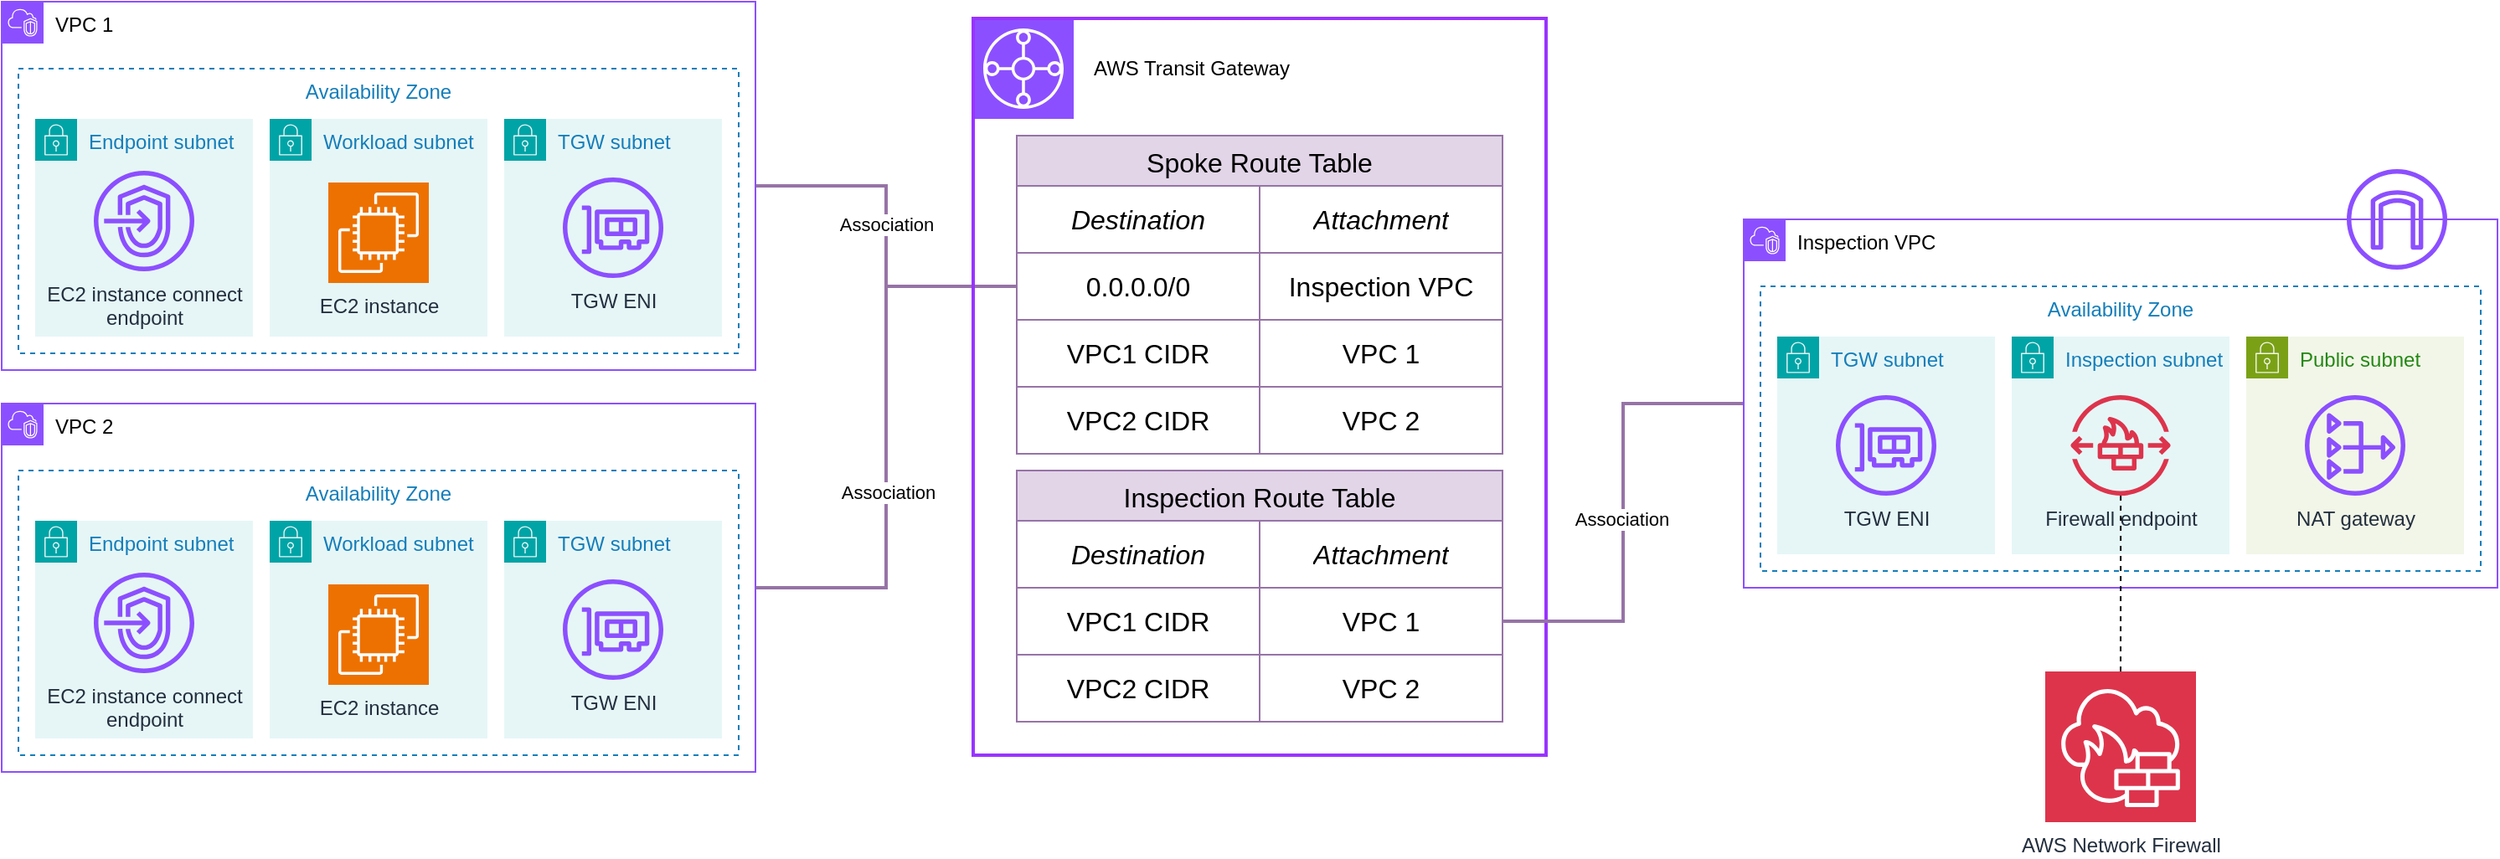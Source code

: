 <mxfile version="28.1.2" pages="2">
  <diagram name="Single Account - Centralized Egress" id="-wXCPabqr2Cl8jW-6Wew">
    <mxGraphModel dx="2066" dy="1219" grid="1" gridSize="10" guides="1" tooltips="1" connect="1" arrows="1" fold="1" page="1" pageScale="1" pageWidth="827" pageHeight="1169" math="0" shadow="0">
      <root>
        <mxCell id="0" />
        <mxCell id="1" parent="0" />
        <mxCell id="19CKAgpG7orJZYGjARYR-64" style="edgeStyle=orthogonalEdgeStyle;rounded=0;orthogonalLoop=1;jettySize=auto;html=1;exitX=1;exitY=0.5;exitDx=0;exitDy=0;entryX=0;entryY=0.5;entryDx=0;entryDy=0;fillColor=#e1d5e7;strokeColor=#9673a6;strokeWidth=2;endArrow=none;endFill=0;" edge="1" parent="1" source="19CKAgpG7orJZYGjARYR-1" target="19CKAgpG7orJZYGjARYR-27">
          <mxGeometry relative="1" as="geometry" />
        </mxCell>
        <mxCell id="19CKAgpG7orJZYGjARYR-65" value="Association" style="edgeLabel;html=1;align=center;verticalAlign=middle;resizable=0;points=[];" vertex="1" connectable="0" parent="19CKAgpG7orJZYGjARYR-64">
          <mxGeometry x="-0.065" relative="1" as="geometry">
            <mxPoint as="offset" />
          </mxGeometry>
        </mxCell>
        <mxCell id="19CKAgpG7orJZYGjARYR-1" value="&lt;font style=&quot;color: rgb(0, 0, 0);&quot;&gt;VPC 1&lt;/font&gt;" style="points=[[0,0],[0.25,0],[0.5,0],[0.75,0],[1,0],[1,0.25],[1,0.5],[1,0.75],[1,1],[0.75,1],[0.5,1],[0.25,1],[0,1],[0,0.75],[0,0.5],[0,0.25]];outlineConnect=0;gradientColor=none;html=1;whiteSpace=wrap;fontSize=12;fontStyle=0;container=1;pointerEvents=0;collapsible=0;recursiveResize=0;shape=mxgraph.aws4.group;grIcon=mxgraph.aws4.group_vpc2;strokeColor=#8C4FFF;fillColor=none;verticalAlign=top;align=left;spacingLeft=30;fontColor=#AAB7B8;dashed=0;" vertex="1" parent="1">
          <mxGeometry x="30" y="50" width="450" height="220" as="geometry" />
        </mxCell>
        <mxCell id="19CKAgpG7orJZYGjARYR-2" value="Availability Zone" style="fillColor=none;strokeColor=#147EBA;dashed=1;verticalAlign=top;fontStyle=0;fontColor=#147EBA;whiteSpace=wrap;html=1;" vertex="1" parent="19CKAgpG7orJZYGjARYR-1">
          <mxGeometry x="10" y="40" width="430" height="170" as="geometry" />
        </mxCell>
        <mxCell id="19CKAgpG7orJZYGjARYR-3" value="Endpoint subnet" style="points=[[0,0],[0.25,0],[0.5,0],[0.75,0],[1,0],[1,0.25],[1,0.5],[1,0.75],[1,1],[0.75,1],[0.5,1],[0.25,1],[0,1],[0,0.75],[0,0.5],[0,0.25]];outlineConnect=0;gradientColor=none;html=1;whiteSpace=wrap;fontSize=12;fontStyle=0;container=1;pointerEvents=0;collapsible=0;recursiveResize=0;shape=mxgraph.aws4.group;grIcon=mxgraph.aws4.group_security_group;grStroke=0;strokeColor=#00A4A6;fillColor=#E6F6F7;verticalAlign=top;align=left;spacingLeft=30;fontColor=#147EBA;dashed=0;" vertex="1" parent="19CKAgpG7orJZYGjARYR-1">
          <mxGeometry x="20" y="70" width="130" height="130" as="geometry" />
        </mxCell>
        <mxCell id="19CKAgpG7orJZYGjARYR-4" value="EC2 instance connect&lt;div&gt;endpoint&lt;/div&gt;" style="sketch=0;outlineConnect=0;fontColor=#232F3E;gradientColor=none;fillColor=#8C4FFF;strokeColor=none;dashed=0;verticalLabelPosition=bottom;verticalAlign=top;align=center;html=1;fontSize=12;fontStyle=0;aspect=fixed;pointerEvents=1;shape=mxgraph.aws4.endpoints;" vertex="1" parent="19CKAgpG7orJZYGjARYR-3">
          <mxGeometry x="35" y="31" width="60" height="60" as="geometry" />
        </mxCell>
        <mxCell id="19CKAgpG7orJZYGjARYR-6" value="Workload subnet" style="points=[[0,0],[0.25,0],[0.5,0],[0.75,0],[1,0],[1,0.25],[1,0.5],[1,0.75],[1,1],[0.75,1],[0.5,1],[0.25,1],[0,1],[0,0.75],[0,0.5],[0,0.25]];outlineConnect=0;gradientColor=none;html=1;whiteSpace=wrap;fontSize=12;fontStyle=0;container=1;pointerEvents=0;collapsible=0;recursiveResize=0;shape=mxgraph.aws4.group;grIcon=mxgraph.aws4.group_security_group;grStroke=0;strokeColor=#00A4A6;fillColor=#E6F6F7;verticalAlign=top;align=left;spacingLeft=30;fontColor=#147EBA;dashed=0;" vertex="1" parent="19CKAgpG7orJZYGjARYR-1">
          <mxGeometry x="160" y="70" width="130" height="130" as="geometry" />
        </mxCell>
        <mxCell id="19CKAgpG7orJZYGjARYR-8" value="EC2 instance" style="sketch=0;points=[[0,0,0],[0.25,0,0],[0.5,0,0],[0.75,0,0],[1,0,0],[0,1,0],[0.25,1,0],[0.5,1,0],[0.75,1,0],[1,1,0],[0,0.25,0],[0,0.5,0],[0,0.75,0],[1,0.25,0],[1,0.5,0],[1,0.75,0]];outlineConnect=0;fontColor=#232F3E;fillColor=#ED7100;strokeColor=#ffffff;dashed=0;verticalLabelPosition=bottom;verticalAlign=top;align=center;html=1;fontSize=12;fontStyle=0;aspect=fixed;shape=mxgraph.aws4.resourceIcon;resIcon=mxgraph.aws4.ec2;" vertex="1" parent="19CKAgpG7orJZYGjARYR-6">
          <mxGeometry x="35" y="38" width="60" height="60" as="geometry" />
        </mxCell>
        <mxCell id="19CKAgpG7orJZYGjARYR-9" value="TGW subnet" style="points=[[0,0],[0.25,0],[0.5,0],[0.75,0],[1,0],[1,0.25],[1,0.5],[1,0.75],[1,1],[0.75,1],[0.5,1],[0.25,1],[0,1],[0,0.75],[0,0.5],[0,0.25]];outlineConnect=0;gradientColor=none;html=1;whiteSpace=wrap;fontSize=12;fontStyle=0;container=1;pointerEvents=0;collapsible=0;recursiveResize=0;shape=mxgraph.aws4.group;grIcon=mxgraph.aws4.group_security_group;grStroke=0;strokeColor=#00A4A6;fillColor=#E6F6F7;verticalAlign=top;align=left;spacingLeft=30;fontColor=#147EBA;dashed=0;" vertex="1" parent="19CKAgpG7orJZYGjARYR-1">
          <mxGeometry x="300" y="70" width="130" height="130" as="geometry" />
        </mxCell>
        <mxCell id="19CKAgpG7orJZYGjARYR-5" value="TGW ENI" style="sketch=0;outlineConnect=0;fontColor=#232F3E;gradientColor=none;fillColor=#8C4FFF;strokeColor=none;dashed=0;verticalLabelPosition=bottom;verticalAlign=top;align=center;html=1;fontSize=12;fontStyle=0;aspect=fixed;pointerEvents=1;shape=mxgraph.aws4.elastic_network_interface;" vertex="1" parent="19CKAgpG7orJZYGjARYR-9">
          <mxGeometry x="35" y="35" width="60" height="60" as="geometry" />
        </mxCell>
        <mxCell id="19CKAgpG7orJZYGjARYR-66" style="edgeStyle=orthogonalEdgeStyle;rounded=0;orthogonalLoop=1;jettySize=auto;html=1;exitX=1;exitY=0.5;exitDx=0;exitDy=0;entryX=0;entryY=0.5;entryDx=0;entryDy=0;fillColor=#e1d5e7;strokeColor=#9673a6;strokeWidth=2;endArrow=none;endFill=0;" edge="1" parent="1" source="19CKAgpG7orJZYGjARYR-11" target="19CKAgpG7orJZYGjARYR-27">
          <mxGeometry relative="1" as="geometry" />
        </mxCell>
        <mxCell id="19CKAgpG7orJZYGjARYR-67" value="Association" style="edgeLabel;html=1;align=center;verticalAlign=middle;resizable=0;points=[];" vertex="1" connectable="0" parent="19CKAgpG7orJZYGjARYR-66">
          <mxGeometry x="-0.196" y="-1" relative="1" as="geometry">
            <mxPoint as="offset" />
          </mxGeometry>
        </mxCell>
        <mxCell id="19CKAgpG7orJZYGjARYR-11" value="&lt;font style=&quot;color: rgb(0, 0, 0);&quot;&gt;VPC 2&lt;/font&gt;" style="points=[[0,0],[0.25,0],[0.5,0],[0.75,0],[1,0],[1,0.25],[1,0.5],[1,0.75],[1,1],[0.75,1],[0.5,1],[0.25,1],[0,1],[0,0.75],[0,0.5],[0,0.25]];outlineConnect=0;gradientColor=none;html=1;whiteSpace=wrap;fontSize=12;fontStyle=0;container=1;pointerEvents=0;collapsible=0;recursiveResize=0;shape=mxgraph.aws4.group;grIcon=mxgraph.aws4.group_vpc2;strokeColor=#8C4FFF;fillColor=none;verticalAlign=top;align=left;spacingLeft=30;fontColor=#AAB7B8;dashed=0;" vertex="1" parent="1">
          <mxGeometry x="30" y="290" width="450" height="220" as="geometry" />
        </mxCell>
        <mxCell id="19CKAgpG7orJZYGjARYR-12" value="Availability Zone" style="fillColor=none;strokeColor=#147EBA;dashed=1;verticalAlign=top;fontStyle=0;fontColor=#147EBA;whiteSpace=wrap;html=1;" vertex="1" parent="19CKAgpG7orJZYGjARYR-11">
          <mxGeometry x="10" y="40" width="430" height="170" as="geometry" />
        </mxCell>
        <mxCell id="19CKAgpG7orJZYGjARYR-13" value="Endpoint subnet" style="points=[[0,0],[0.25,0],[0.5,0],[0.75,0],[1,0],[1,0.25],[1,0.5],[1,0.75],[1,1],[0.75,1],[0.5,1],[0.25,1],[0,1],[0,0.75],[0,0.5],[0,0.25]];outlineConnect=0;gradientColor=none;html=1;whiteSpace=wrap;fontSize=12;fontStyle=0;container=1;pointerEvents=0;collapsible=0;recursiveResize=0;shape=mxgraph.aws4.group;grIcon=mxgraph.aws4.group_security_group;grStroke=0;strokeColor=#00A4A6;fillColor=#E6F6F7;verticalAlign=top;align=left;spacingLeft=30;fontColor=#147EBA;dashed=0;" vertex="1" parent="19CKAgpG7orJZYGjARYR-11">
          <mxGeometry x="20" y="70" width="130" height="130" as="geometry" />
        </mxCell>
        <mxCell id="19CKAgpG7orJZYGjARYR-14" value="EC2 instance connect&lt;div&gt;endpoint&lt;/div&gt;" style="sketch=0;outlineConnect=0;fontColor=#232F3E;gradientColor=none;fillColor=#8C4FFF;strokeColor=none;dashed=0;verticalLabelPosition=bottom;verticalAlign=top;align=center;html=1;fontSize=12;fontStyle=0;aspect=fixed;pointerEvents=1;shape=mxgraph.aws4.endpoints;" vertex="1" parent="19CKAgpG7orJZYGjARYR-13">
          <mxGeometry x="35" y="31" width="60" height="60" as="geometry" />
        </mxCell>
        <mxCell id="19CKAgpG7orJZYGjARYR-15" value="Workload subnet" style="points=[[0,0],[0.25,0],[0.5,0],[0.75,0],[1,0],[1,0.25],[1,0.5],[1,0.75],[1,1],[0.75,1],[0.5,1],[0.25,1],[0,1],[0,0.75],[0,0.5],[0,0.25]];outlineConnect=0;gradientColor=none;html=1;whiteSpace=wrap;fontSize=12;fontStyle=0;container=1;pointerEvents=0;collapsible=0;recursiveResize=0;shape=mxgraph.aws4.group;grIcon=mxgraph.aws4.group_security_group;grStroke=0;strokeColor=#00A4A6;fillColor=#E6F6F7;verticalAlign=top;align=left;spacingLeft=30;fontColor=#147EBA;dashed=0;" vertex="1" parent="19CKAgpG7orJZYGjARYR-11">
          <mxGeometry x="160" y="70" width="130" height="130" as="geometry" />
        </mxCell>
        <mxCell id="19CKAgpG7orJZYGjARYR-16" value="EC2 instance" style="sketch=0;points=[[0,0,0],[0.25,0,0],[0.5,0,0],[0.75,0,0],[1,0,0],[0,1,0],[0.25,1,0],[0.5,1,0],[0.75,1,0],[1,1,0],[0,0.25,0],[0,0.5,0],[0,0.75,0],[1,0.25,0],[1,0.5,0],[1,0.75,0]];outlineConnect=0;fontColor=#232F3E;fillColor=#ED7100;strokeColor=#ffffff;dashed=0;verticalLabelPosition=bottom;verticalAlign=top;align=center;html=1;fontSize=12;fontStyle=0;aspect=fixed;shape=mxgraph.aws4.resourceIcon;resIcon=mxgraph.aws4.ec2;" vertex="1" parent="19CKAgpG7orJZYGjARYR-15">
          <mxGeometry x="35" y="38" width="60" height="60" as="geometry" />
        </mxCell>
        <mxCell id="19CKAgpG7orJZYGjARYR-17" value="TGW subnet" style="points=[[0,0],[0.25,0],[0.5,0],[0.75,0],[1,0],[1,0.25],[1,0.5],[1,0.75],[1,1],[0.75,1],[0.5,1],[0.25,1],[0,1],[0,0.75],[0,0.5],[0,0.25]];outlineConnect=0;gradientColor=none;html=1;whiteSpace=wrap;fontSize=12;fontStyle=0;container=1;pointerEvents=0;collapsible=0;recursiveResize=0;shape=mxgraph.aws4.group;grIcon=mxgraph.aws4.group_security_group;grStroke=0;strokeColor=#00A4A6;fillColor=#E6F6F7;verticalAlign=top;align=left;spacingLeft=30;fontColor=#147EBA;dashed=0;" vertex="1" parent="19CKAgpG7orJZYGjARYR-11">
          <mxGeometry x="300" y="70" width="130" height="130" as="geometry" />
        </mxCell>
        <mxCell id="19CKAgpG7orJZYGjARYR-18" value="TGW ENI" style="sketch=0;outlineConnect=0;fontColor=#232F3E;gradientColor=none;fillColor=#8C4FFF;strokeColor=none;dashed=0;verticalLabelPosition=bottom;verticalAlign=top;align=center;html=1;fontSize=12;fontStyle=0;aspect=fixed;pointerEvents=1;shape=mxgraph.aws4.elastic_network_interface;" vertex="1" parent="19CKAgpG7orJZYGjARYR-17">
          <mxGeometry x="35" y="35" width="60" height="60" as="geometry" />
        </mxCell>
        <mxCell id="19CKAgpG7orJZYGjARYR-19" value="" style="sketch=0;points=[[0,0,0],[0.25,0,0],[0.5,0,0],[0.75,0,0],[1,0,0],[0,1,0],[0.25,1,0],[0.5,1,0],[0.75,1,0],[1,1,0],[0,0.25,0],[0,0.5,0],[0,0.75,0],[1,0.25,0],[1,0.5,0],[1,0.75,0]];outlineConnect=0;fontColor=#232F3E;fillColor=#8C4FFF;strokeColor=#ffffff;dashed=0;verticalLabelPosition=bottom;verticalAlign=top;align=center;html=1;fontSize=12;fontStyle=0;aspect=fixed;shape=mxgraph.aws4.resourceIcon;resIcon=mxgraph.aws4.transit_gateway;" vertex="1" parent="1">
          <mxGeometry x="610" y="60" width="60" height="60" as="geometry" />
        </mxCell>
        <mxCell id="19CKAgpG7orJZYGjARYR-20" value="" style="rounded=0;whiteSpace=wrap;html=1;fillColor=none;strokeWidth=2;strokeColor=#9933FF;" vertex="1" parent="1">
          <mxGeometry x="610" y="60" width="342" height="440" as="geometry" />
        </mxCell>
        <mxCell id="19CKAgpG7orJZYGjARYR-21" value="AWS Transit Gateway" style="text;html=1;align=center;verticalAlign=middle;resizable=0;points=[];autosize=1;strokeColor=none;fillColor=none;" vertex="1" parent="1">
          <mxGeometry x="670" y="75" width="140" height="30" as="geometry" />
        </mxCell>
        <mxCell id="19CKAgpG7orJZYGjARYR-22" value="Spoke Route Table" style="shape=table;startSize=30;container=1;collapsible=0;childLayout=tableLayout;strokeColor=#9673a6;fontSize=16;fillColor=#e1d5e7;" vertex="1" parent="1">
          <mxGeometry x="636" y="130" width="290" height="190" as="geometry" />
        </mxCell>
        <mxCell id="19CKAgpG7orJZYGjARYR-23" value="" style="shape=tableRow;horizontal=0;startSize=0;swimlaneHead=0;swimlaneBody=0;strokeColor=inherit;top=0;left=0;bottom=0;right=0;collapsible=0;dropTarget=0;fillColor=none;points=[[0,0.5],[1,0.5]];portConstraint=eastwest;fontSize=16;" vertex="1" parent="19CKAgpG7orJZYGjARYR-22">
          <mxGeometry y="30" width="290" height="40" as="geometry" />
        </mxCell>
        <mxCell id="19CKAgpG7orJZYGjARYR-24" value="&lt;i&gt;Destination&lt;/i&gt;" style="shape=partialRectangle;html=1;whiteSpace=wrap;connectable=0;strokeColor=inherit;overflow=hidden;fillColor=none;top=0;left=0;bottom=0;right=0;pointerEvents=1;fontSize=16;" vertex="1" parent="19CKAgpG7orJZYGjARYR-23">
          <mxGeometry width="145" height="40" as="geometry">
            <mxRectangle width="145" height="40" as="alternateBounds" />
          </mxGeometry>
        </mxCell>
        <mxCell id="19CKAgpG7orJZYGjARYR-25" value="&lt;i&gt;Attachment&lt;/i&gt;" style="shape=partialRectangle;html=1;whiteSpace=wrap;connectable=0;strokeColor=inherit;overflow=hidden;fillColor=none;top=0;left=0;bottom=0;right=0;pointerEvents=1;fontSize=16;" vertex="1" parent="19CKAgpG7orJZYGjARYR-23">
          <mxGeometry x="145" width="145" height="40" as="geometry">
            <mxRectangle width="145" height="40" as="alternateBounds" />
          </mxGeometry>
        </mxCell>
        <mxCell id="19CKAgpG7orJZYGjARYR-27" value="" style="shape=tableRow;horizontal=0;startSize=0;swimlaneHead=0;swimlaneBody=0;strokeColor=inherit;top=0;left=0;bottom=0;right=0;collapsible=0;dropTarget=0;fillColor=none;points=[[0,0.5],[1,0.5]];portConstraint=eastwest;fontSize=16;" vertex="1" parent="19CKAgpG7orJZYGjARYR-22">
          <mxGeometry y="70" width="290" height="40" as="geometry" />
        </mxCell>
        <mxCell id="19CKAgpG7orJZYGjARYR-28" value="0.0.0.0/0" style="shape=partialRectangle;html=1;whiteSpace=wrap;connectable=0;strokeColor=inherit;overflow=hidden;fillColor=none;top=0;left=0;bottom=0;right=0;pointerEvents=1;fontSize=16;" vertex="1" parent="19CKAgpG7orJZYGjARYR-27">
          <mxGeometry width="145" height="40" as="geometry">
            <mxRectangle width="145" height="40" as="alternateBounds" />
          </mxGeometry>
        </mxCell>
        <mxCell id="19CKAgpG7orJZYGjARYR-29" value="Inspection VPC" style="shape=partialRectangle;html=1;whiteSpace=wrap;connectable=0;strokeColor=inherit;overflow=hidden;fillColor=none;top=0;left=0;bottom=0;right=0;pointerEvents=1;fontSize=16;" vertex="1" parent="19CKAgpG7orJZYGjARYR-27">
          <mxGeometry x="145" width="145" height="40" as="geometry">
            <mxRectangle width="145" height="40" as="alternateBounds" />
          </mxGeometry>
        </mxCell>
        <mxCell id="19CKAgpG7orJZYGjARYR-31" value="" style="shape=tableRow;horizontal=0;startSize=0;swimlaneHead=0;swimlaneBody=0;strokeColor=inherit;top=0;left=0;bottom=0;right=0;collapsible=0;dropTarget=0;fillColor=none;points=[[0,0.5],[1,0.5]];portConstraint=eastwest;fontSize=16;" vertex="1" parent="19CKAgpG7orJZYGjARYR-22">
          <mxGeometry y="110" width="290" height="40" as="geometry" />
        </mxCell>
        <mxCell id="19CKAgpG7orJZYGjARYR-32" value="VPC1 CIDR" style="shape=partialRectangle;html=1;whiteSpace=wrap;connectable=0;strokeColor=inherit;overflow=hidden;fillColor=none;top=0;left=0;bottom=0;right=0;pointerEvents=1;fontSize=16;" vertex="1" parent="19CKAgpG7orJZYGjARYR-31">
          <mxGeometry width="145" height="40" as="geometry">
            <mxRectangle width="145" height="40" as="alternateBounds" />
          </mxGeometry>
        </mxCell>
        <mxCell id="19CKAgpG7orJZYGjARYR-33" value="VPC 1" style="shape=partialRectangle;html=1;whiteSpace=wrap;connectable=0;strokeColor=inherit;overflow=hidden;fillColor=none;top=0;left=0;bottom=0;right=0;pointerEvents=1;fontSize=16;" vertex="1" parent="19CKAgpG7orJZYGjARYR-31">
          <mxGeometry x="145" width="145" height="40" as="geometry">
            <mxRectangle width="145" height="40" as="alternateBounds" />
          </mxGeometry>
        </mxCell>
        <mxCell id="19CKAgpG7orJZYGjARYR-35" style="shape=tableRow;horizontal=0;startSize=0;swimlaneHead=0;swimlaneBody=0;strokeColor=inherit;top=0;left=0;bottom=0;right=0;collapsible=0;dropTarget=0;fillColor=none;points=[[0,0.5],[1,0.5]];portConstraint=eastwest;fontSize=16;" vertex="1" parent="19CKAgpG7orJZYGjARYR-22">
          <mxGeometry y="150" width="290" height="40" as="geometry" />
        </mxCell>
        <mxCell id="19CKAgpG7orJZYGjARYR-36" value="VPC2 CIDR" style="shape=partialRectangle;html=1;whiteSpace=wrap;connectable=0;strokeColor=inherit;overflow=hidden;fillColor=none;top=0;left=0;bottom=0;right=0;pointerEvents=1;fontSize=16;" vertex="1" parent="19CKAgpG7orJZYGjARYR-35">
          <mxGeometry width="145" height="40" as="geometry">
            <mxRectangle width="145" height="40" as="alternateBounds" />
          </mxGeometry>
        </mxCell>
        <mxCell id="19CKAgpG7orJZYGjARYR-37" value="VPC 2" style="shape=partialRectangle;html=1;whiteSpace=wrap;connectable=0;strokeColor=inherit;overflow=hidden;fillColor=none;top=0;left=0;bottom=0;right=0;pointerEvents=1;fontSize=16;" vertex="1" parent="19CKAgpG7orJZYGjARYR-35">
          <mxGeometry x="145" width="145" height="40" as="geometry">
            <mxRectangle width="145" height="40" as="alternateBounds" />
          </mxGeometry>
        </mxCell>
        <mxCell id="19CKAgpG7orJZYGjARYR-38" value="Inspection Route Table" style="shape=table;startSize=30;container=1;collapsible=0;childLayout=tableLayout;strokeColor=#9673a6;fontSize=16;fillColor=#e1d5e7;" vertex="1" parent="1">
          <mxGeometry x="636" y="330" width="290" height="150" as="geometry" />
        </mxCell>
        <mxCell id="19CKAgpG7orJZYGjARYR-39" value="" style="shape=tableRow;horizontal=0;startSize=0;swimlaneHead=0;swimlaneBody=0;strokeColor=inherit;top=0;left=0;bottom=0;right=0;collapsible=0;dropTarget=0;fillColor=none;points=[[0,0.5],[1,0.5]];portConstraint=eastwest;fontSize=16;" vertex="1" parent="19CKAgpG7orJZYGjARYR-38">
          <mxGeometry y="30" width="290" height="40" as="geometry" />
        </mxCell>
        <mxCell id="19CKAgpG7orJZYGjARYR-40" value="&lt;i&gt;Destination&lt;/i&gt;" style="shape=partialRectangle;html=1;whiteSpace=wrap;connectable=0;strokeColor=inherit;overflow=hidden;fillColor=none;top=0;left=0;bottom=0;right=0;pointerEvents=1;fontSize=16;" vertex="1" parent="19CKAgpG7orJZYGjARYR-39">
          <mxGeometry width="145" height="40" as="geometry">
            <mxRectangle width="145" height="40" as="alternateBounds" />
          </mxGeometry>
        </mxCell>
        <mxCell id="19CKAgpG7orJZYGjARYR-41" value="&lt;i&gt;Attachment&lt;/i&gt;" style="shape=partialRectangle;html=1;whiteSpace=wrap;connectable=0;strokeColor=inherit;overflow=hidden;fillColor=none;top=0;left=0;bottom=0;right=0;pointerEvents=1;fontSize=16;" vertex="1" parent="19CKAgpG7orJZYGjARYR-39">
          <mxGeometry x="145" width="145" height="40" as="geometry">
            <mxRectangle width="145" height="40" as="alternateBounds" />
          </mxGeometry>
        </mxCell>
        <mxCell id="19CKAgpG7orJZYGjARYR-45" value="" style="shape=tableRow;horizontal=0;startSize=0;swimlaneHead=0;swimlaneBody=0;strokeColor=inherit;top=0;left=0;bottom=0;right=0;collapsible=0;dropTarget=0;fillColor=none;points=[[0,0.5],[1,0.5]];portConstraint=eastwest;fontSize=16;" vertex="1" parent="19CKAgpG7orJZYGjARYR-38">
          <mxGeometry y="70" width="290" height="40" as="geometry" />
        </mxCell>
        <mxCell id="19CKAgpG7orJZYGjARYR-46" value="VPC1 CIDR" style="shape=partialRectangle;html=1;whiteSpace=wrap;connectable=0;strokeColor=inherit;overflow=hidden;fillColor=none;top=0;left=0;bottom=0;right=0;pointerEvents=1;fontSize=16;" vertex="1" parent="19CKAgpG7orJZYGjARYR-45">
          <mxGeometry width="145" height="40" as="geometry">
            <mxRectangle width="145" height="40" as="alternateBounds" />
          </mxGeometry>
        </mxCell>
        <mxCell id="19CKAgpG7orJZYGjARYR-47" value="VPC 1" style="shape=partialRectangle;html=1;whiteSpace=wrap;connectable=0;strokeColor=inherit;overflow=hidden;fillColor=none;top=0;left=0;bottom=0;right=0;pointerEvents=1;fontSize=16;" vertex="1" parent="19CKAgpG7orJZYGjARYR-45">
          <mxGeometry x="145" width="145" height="40" as="geometry">
            <mxRectangle width="145" height="40" as="alternateBounds" />
          </mxGeometry>
        </mxCell>
        <mxCell id="19CKAgpG7orJZYGjARYR-48" style="shape=tableRow;horizontal=0;startSize=0;swimlaneHead=0;swimlaneBody=0;strokeColor=inherit;top=0;left=0;bottom=0;right=0;collapsible=0;dropTarget=0;fillColor=none;points=[[0,0.5],[1,0.5]];portConstraint=eastwest;fontSize=16;" vertex="1" parent="19CKAgpG7orJZYGjARYR-38">
          <mxGeometry y="110" width="290" height="40" as="geometry" />
        </mxCell>
        <mxCell id="19CKAgpG7orJZYGjARYR-49" value="VPC2 CIDR" style="shape=partialRectangle;html=1;whiteSpace=wrap;connectable=0;strokeColor=inherit;overflow=hidden;fillColor=none;top=0;left=0;bottom=0;right=0;pointerEvents=1;fontSize=16;" vertex="1" parent="19CKAgpG7orJZYGjARYR-48">
          <mxGeometry width="145" height="40" as="geometry">
            <mxRectangle width="145" height="40" as="alternateBounds" />
          </mxGeometry>
        </mxCell>
        <mxCell id="19CKAgpG7orJZYGjARYR-50" value="VPC 2" style="shape=partialRectangle;html=1;whiteSpace=wrap;connectable=0;strokeColor=inherit;overflow=hidden;fillColor=none;top=0;left=0;bottom=0;right=0;pointerEvents=1;fontSize=16;" vertex="1" parent="19CKAgpG7orJZYGjARYR-48">
          <mxGeometry x="145" width="145" height="40" as="geometry">
            <mxRectangle width="145" height="40" as="alternateBounds" />
          </mxGeometry>
        </mxCell>
        <mxCell id="19CKAgpG7orJZYGjARYR-68" style="edgeStyle=orthogonalEdgeStyle;rounded=0;orthogonalLoop=1;jettySize=auto;html=1;exitX=0;exitY=0.5;exitDx=0;exitDy=0;entryX=1;entryY=0.5;entryDx=0;entryDy=0;fillColor=#e1d5e7;strokeColor=#9673a6;strokeWidth=2;endArrow=none;endFill=0;" edge="1" parent="1" source="19CKAgpG7orJZYGjARYR-51" target="19CKAgpG7orJZYGjARYR-45">
          <mxGeometry relative="1" as="geometry" />
        </mxCell>
        <mxCell id="19CKAgpG7orJZYGjARYR-69" value="Association" style="edgeLabel;html=1;align=center;verticalAlign=middle;resizable=0;points=[];" vertex="1" connectable="0" parent="19CKAgpG7orJZYGjARYR-68">
          <mxGeometry x="0.029" y="-1" relative="1" as="geometry">
            <mxPoint as="offset" />
          </mxGeometry>
        </mxCell>
        <mxCell id="19CKAgpG7orJZYGjARYR-51" value="&lt;font style=&quot;color: rgb(0, 0, 0);&quot;&gt;Inspection VPC&lt;/font&gt;" style="points=[[0,0],[0.25,0],[0.5,0],[0.75,0],[1,0],[1,0.25],[1,0.5],[1,0.75],[1,1],[0.75,1],[0.5,1],[0.25,1],[0,1],[0,0.75],[0,0.5],[0,0.25]];outlineConnect=0;gradientColor=none;html=1;whiteSpace=wrap;fontSize=12;fontStyle=0;container=1;pointerEvents=0;collapsible=0;recursiveResize=0;shape=mxgraph.aws4.group;grIcon=mxgraph.aws4.group_vpc2;strokeColor=#8C4FFF;fillColor=none;verticalAlign=top;align=left;spacingLeft=30;fontColor=#AAB7B8;dashed=0;" vertex="1" parent="1">
          <mxGeometry x="1070" y="180" width="450" height="220" as="geometry" />
        </mxCell>
        <mxCell id="19CKAgpG7orJZYGjARYR-52" value="Availability Zone" style="fillColor=none;strokeColor=#147EBA;dashed=1;verticalAlign=top;fontStyle=0;fontColor=#147EBA;whiteSpace=wrap;html=1;" vertex="1" parent="19CKAgpG7orJZYGjARYR-51">
          <mxGeometry x="10" y="40" width="430" height="170" as="geometry" />
        </mxCell>
        <mxCell id="19CKAgpG7orJZYGjARYR-53" value="TGW subnet" style="points=[[0,0],[0.25,0],[0.5,0],[0.75,0],[1,0],[1,0.25],[1,0.5],[1,0.75],[1,1],[0.75,1],[0.5,1],[0.25,1],[0,1],[0,0.75],[0,0.5],[0,0.25]];outlineConnect=0;gradientColor=none;html=1;whiteSpace=wrap;fontSize=12;fontStyle=0;container=1;pointerEvents=0;collapsible=0;recursiveResize=0;shape=mxgraph.aws4.group;grIcon=mxgraph.aws4.group_security_group;grStroke=0;strokeColor=#00A4A6;fillColor=#E6F6F7;verticalAlign=top;align=left;spacingLeft=30;fontColor=#147EBA;dashed=0;" vertex="1" parent="19CKAgpG7orJZYGjARYR-51">
          <mxGeometry x="20" y="70" width="130" height="130" as="geometry" />
        </mxCell>
        <mxCell id="19CKAgpG7orJZYGjARYR-55" value="Inspection subnet" style="points=[[0,0],[0.25,0],[0.5,0],[0.75,0],[1,0],[1,0.25],[1,0.5],[1,0.75],[1,1],[0.75,1],[0.5,1],[0.25,1],[0,1],[0,0.75],[0,0.5],[0,0.25]];outlineConnect=0;gradientColor=none;html=1;whiteSpace=wrap;fontSize=12;fontStyle=0;container=1;pointerEvents=0;collapsible=0;recursiveResize=0;shape=mxgraph.aws4.group;grIcon=mxgraph.aws4.group_security_group;grStroke=0;strokeColor=#00A4A6;fillColor=#E6F6F7;verticalAlign=top;align=left;spacingLeft=30;fontColor=#147EBA;dashed=0;" vertex="1" parent="19CKAgpG7orJZYGjARYR-51">
          <mxGeometry x="160" y="70" width="130" height="130" as="geometry" />
        </mxCell>
        <mxCell id="19CKAgpG7orJZYGjARYR-59" value="Firewall endpoint" style="sketch=0;outlineConnect=0;fontColor=#232F3E;gradientColor=none;fillColor=#DD344C;strokeColor=none;dashed=0;verticalLabelPosition=bottom;verticalAlign=top;align=center;html=1;fontSize=12;fontStyle=0;aspect=fixed;pointerEvents=1;shape=mxgraph.aws4.network_firewall_endpoints;" vertex="1" parent="19CKAgpG7orJZYGjARYR-55">
          <mxGeometry x="35" y="35" width="60" height="60" as="geometry" />
        </mxCell>
        <mxCell id="19CKAgpG7orJZYGjARYR-58" value="TGW ENI" style="sketch=0;outlineConnect=0;fontColor=#232F3E;gradientColor=none;fillColor=#8C4FFF;strokeColor=none;dashed=0;verticalLabelPosition=bottom;verticalAlign=top;align=center;html=1;fontSize=12;fontStyle=0;aspect=fixed;pointerEvents=1;shape=mxgraph.aws4.elastic_network_interface;" vertex="1" parent="19CKAgpG7orJZYGjARYR-51">
          <mxGeometry x="55" y="105" width="60" height="60" as="geometry" />
        </mxCell>
        <mxCell id="19CKAgpG7orJZYGjARYR-61" value="Public subnet" style="points=[[0,0],[0.25,0],[0.5,0],[0.75,0],[1,0],[1,0.25],[1,0.5],[1,0.75],[1,1],[0.75,1],[0.5,1],[0.25,1],[0,1],[0,0.75],[0,0.5],[0,0.25]];outlineConnect=0;gradientColor=none;html=1;whiteSpace=wrap;fontSize=12;fontStyle=0;container=1;pointerEvents=0;collapsible=0;recursiveResize=0;shape=mxgraph.aws4.group;grIcon=mxgraph.aws4.group_security_group;grStroke=0;strokeColor=#7AA116;fillColor=#F2F6E8;verticalAlign=top;align=left;spacingLeft=30;fontColor=#248814;dashed=0;" vertex="1" parent="19CKAgpG7orJZYGjARYR-51">
          <mxGeometry x="300" y="70" width="130" height="130" as="geometry" />
        </mxCell>
        <mxCell id="19CKAgpG7orJZYGjARYR-62" value="NAT gateway" style="sketch=0;outlineConnect=0;fontColor=#232F3E;gradientColor=none;fillColor=#8C4FFF;strokeColor=none;dashed=0;verticalLabelPosition=bottom;verticalAlign=top;align=center;html=1;fontSize=12;fontStyle=0;aspect=fixed;pointerEvents=1;shape=mxgraph.aws4.nat_gateway;" vertex="1" parent="19CKAgpG7orJZYGjARYR-61">
          <mxGeometry x="35" y="35" width="60" height="60" as="geometry" />
        </mxCell>
        <mxCell id="19CKAgpG7orJZYGjARYR-63" value="" style="sketch=0;outlineConnect=0;fontColor=#232F3E;gradientColor=none;fillColor=#8C4FFF;strokeColor=none;dashed=0;verticalLabelPosition=bottom;verticalAlign=top;align=center;html=1;fontSize=12;fontStyle=0;aspect=fixed;pointerEvents=1;shape=mxgraph.aws4.internet_gateway;" vertex="1" parent="19CKAgpG7orJZYGjARYR-51">
          <mxGeometry x="360" y="-30" width="60" height="60" as="geometry" />
        </mxCell>
        <mxCell id="19CKAgpG7orJZYGjARYR-60" value="AWS Network Firewall" style="sketch=0;points=[[0,0,0],[0.25,0,0],[0.5,0,0],[0.75,0,0],[1,0,0],[0,1,0],[0.25,1,0],[0.5,1,0],[0.75,1,0],[1,1,0],[0,0.25,0],[0,0.5,0],[0,0.75,0],[1,0.25,0],[1,0.5,0],[1,0.75,0]];outlineConnect=0;fontColor=#232F3E;fillColor=#DD344C;strokeColor=#ffffff;dashed=0;verticalLabelPosition=bottom;verticalAlign=top;align=center;html=1;fontSize=12;fontStyle=0;aspect=fixed;shape=mxgraph.aws4.resourceIcon;resIcon=mxgraph.aws4.network_firewall;" vertex="1" parent="1">
          <mxGeometry x="1250" y="450" width="90" height="90" as="geometry" />
        </mxCell>
        <mxCell id="h36r0sJLS9gLGrpM2mN9-1" style="edgeStyle=orthogonalEdgeStyle;rounded=0;orthogonalLoop=1;jettySize=auto;html=1;dashed=1;endArrow=none;endFill=0;" edge="1" parent="1" source="19CKAgpG7orJZYGjARYR-59" target="19CKAgpG7orJZYGjARYR-60">
          <mxGeometry relative="1" as="geometry" />
        </mxCell>
      </root>
    </mxGraphModel>
  </diagram>
  <diagram id="Hk7cf0zl62vP5sHOelmC" name="Single Account - East-West">
    <mxGraphModel dx="2066" dy="1219" grid="1" gridSize="10" guides="1" tooltips="1" connect="1" arrows="1" fold="1" page="1" pageScale="1" pageWidth="827" pageHeight="1169" math="0" shadow="0">
      <root>
        <mxCell id="0" />
        <mxCell id="1" parent="0" />
        <mxCell id="kqFM1gNXSAzVnHRNC-qh-1" style="edgeStyle=orthogonalEdgeStyle;rounded=0;orthogonalLoop=1;jettySize=auto;html=1;exitX=1;exitY=0.5;exitDx=0;exitDy=0;entryX=0;entryY=0.5;entryDx=0;entryDy=0;fillColor=#e1d5e7;strokeColor=#9673a6;strokeWidth=2;endArrow=none;endFill=0;" edge="1" parent="1" source="kqFM1gNXSAzVnHRNC-qh-3" target="kqFM1gNXSAzVnHRNC-qh-28">
          <mxGeometry relative="1" as="geometry" />
        </mxCell>
        <mxCell id="kqFM1gNXSAzVnHRNC-qh-2" value="Association" style="edgeLabel;html=1;align=center;verticalAlign=middle;resizable=0;points=[];" vertex="1" connectable="0" parent="kqFM1gNXSAzVnHRNC-qh-1">
          <mxGeometry x="-0.065" relative="1" as="geometry">
            <mxPoint as="offset" />
          </mxGeometry>
        </mxCell>
        <mxCell id="kqFM1gNXSAzVnHRNC-qh-3" value="&lt;font style=&quot;color: rgb(0, 0, 0);&quot;&gt;VPC 1&lt;/font&gt;" style="points=[[0,0],[0.25,0],[0.5,0],[0.75,0],[1,0],[1,0.25],[1,0.5],[1,0.75],[1,1],[0.75,1],[0.5,1],[0.25,1],[0,1],[0,0.75],[0,0.5],[0,0.25]];outlineConnect=0;gradientColor=none;html=1;whiteSpace=wrap;fontSize=12;fontStyle=0;container=1;pointerEvents=0;collapsible=0;recursiveResize=0;shape=mxgraph.aws4.group;grIcon=mxgraph.aws4.group_vpc2;strokeColor=#8C4FFF;fillColor=none;verticalAlign=top;align=left;spacingLeft=30;fontColor=#AAB7B8;dashed=0;" vertex="1" parent="1">
          <mxGeometry x="30" y="60" width="450" height="220" as="geometry" />
        </mxCell>
        <mxCell id="kqFM1gNXSAzVnHRNC-qh-4" value="Availability Zone" style="fillColor=none;strokeColor=#147EBA;dashed=1;verticalAlign=top;fontStyle=0;fontColor=#147EBA;whiteSpace=wrap;html=1;" vertex="1" parent="kqFM1gNXSAzVnHRNC-qh-3">
          <mxGeometry x="10" y="40" width="430" height="170" as="geometry" />
        </mxCell>
        <mxCell id="kqFM1gNXSAzVnHRNC-qh-5" value="Endpoint subnet" style="points=[[0,0],[0.25,0],[0.5,0],[0.75,0],[1,0],[1,0.25],[1,0.5],[1,0.75],[1,1],[0.75,1],[0.5,1],[0.25,1],[0,1],[0,0.75],[0,0.5],[0,0.25]];outlineConnect=0;gradientColor=none;html=1;whiteSpace=wrap;fontSize=12;fontStyle=0;container=1;pointerEvents=0;collapsible=0;recursiveResize=0;shape=mxgraph.aws4.group;grIcon=mxgraph.aws4.group_security_group;grStroke=0;strokeColor=#00A4A6;fillColor=#E6F6F7;verticalAlign=top;align=left;spacingLeft=30;fontColor=#147EBA;dashed=0;" vertex="1" parent="kqFM1gNXSAzVnHRNC-qh-3">
          <mxGeometry x="20" y="70" width="130" height="130" as="geometry" />
        </mxCell>
        <mxCell id="kqFM1gNXSAzVnHRNC-qh-6" value="EC2 instance connect&lt;div&gt;endpoint&lt;/div&gt;" style="sketch=0;outlineConnect=0;fontColor=#232F3E;gradientColor=none;fillColor=#8C4FFF;strokeColor=none;dashed=0;verticalLabelPosition=bottom;verticalAlign=top;align=center;html=1;fontSize=12;fontStyle=0;aspect=fixed;pointerEvents=1;shape=mxgraph.aws4.endpoints;" vertex="1" parent="kqFM1gNXSAzVnHRNC-qh-5">
          <mxGeometry x="35" y="31" width="60" height="60" as="geometry" />
        </mxCell>
        <mxCell id="kqFM1gNXSAzVnHRNC-qh-7" value="Workload subnet" style="points=[[0,0],[0.25,0],[0.5,0],[0.75,0],[1,0],[1,0.25],[1,0.5],[1,0.75],[1,1],[0.75,1],[0.5,1],[0.25,1],[0,1],[0,0.75],[0,0.5],[0,0.25]];outlineConnect=0;gradientColor=none;html=1;whiteSpace=wrap;fontSize=12;fontStyle=0;container=1;pointerEvents=0;collapsible=0;recursiveResize=0;shape=mxgraph.aws4.group;grIcon=mxgraph.aws4.group_security_group;grStroke=0;strokeColor=#00A4A6;fillColor=#E6F6F7;verticalAlign=top;align=left;spacingLeft=30;fontColor=#147EBA;dashed=0;" vertex="1" parent="kqFM1gNXSAzVnHRNC-qh-3">
          <mxGeometry x="160" y="70" width="130" height="130" as="geometry" />
        </mxCell>
        <mxCell id="kqFM1gNXSAzVnHRNC-qh-8" value="EC2 instance" style="sketch=0;points=[[0,0,0],[0.25,0,0],[0.5,0,0],[0.75,0,0],[1,0,0],[0,1,0],[0.25,1,0],[0.5,1,0],[0.75,1,0],[1,1,0],[0,0.25,0],[0,0.5,0],[0,0.75,0],[1,0.25,0],[1,0.5,0],[1,0.75,0]];outlineConnect=0;fontColor=#232F3E;fillColor=#ED7100;strokeColor=#ffffff;dashed=0;verticalLabelPosition=bottom;verticalAlign=top;align=center;html=1;fontSize=12;fontStyle=0;aspect=fixed;shape=mxgraph.aws4.resourceIcon;resIcon=mxgraph.aws4.ec2;" vertex="1" parent="kqFM1gNXSAzVnHRNC-qh-7">
          <mxGeometry x="35" y="38" width="60" height="60" as="geometry" />
        </mxCell>
        <mxCell id="kqFM1gNXSAzVnHRNC-qh-9" value="TGW subnet" style="points=[[0,0],[0.25,0],[0.5,0],[0.75,0],[1,0],[1,0.25],[1,0.5],[1,0.75],[1,1],[0.75,1],[0.5,1],[0.25,1],[0,1],[0,0.75],[0,0.5],[0,0.25]];outlineConnect=0;gradientColor=none;html=1;whiteSpace=wrap;fontSize=12;fontStyle=0;container=1;pointerEvents=0;collapsible=0;recursiveResize=0;shape=mxgraph.aws4.group;grIcon=mxgraph.aws4.group_security_group;grStroke=0;strokeColor=#00A4A6;fillColor=#E6F6F7;verticalAlign=top;align=left;spacingLeft=30;fontColor=#147EBA;dashed=0;" vertex="1" parent="kqFM1gNXSAzVnHRNC-qh-3">
          <mxGeometry x="300" y="70" width="130" height="130" as="geometry" />
        </mxCell>
        <mxCell id="kqFM1gNXSAzVnHRNC-qh-10" value="TGW ENI" style="sketch=0;outlineConnect=0;fontColor=#232F3E;gradientColor=none;fillColor=#8C4FFF;strokeColor=none;dashed=0;verticalLabelPosition=bottom;verticalAlign=top;align=center;html=1;fontSize=12;fontStyle=0;aspect=fixed;pointerEvents=1;shape=mxgraph.aws4.elastic_network_interface;" vertex="1" parent="kqFM1gNXSAzVnHRNC-qh-9">
          <mxGeometry x="35" y="35" width="60" height="60" as="geometry" />
        </mxCell>
        <mxCell id="kqFM1gNXSAzVnHRNC-qh-11" style="edgeStyle=orthogonalEdgeStyle;rounded=0;orthogonalLoop=1;jettySize=auto;html=1;exitX=1;exitY=0.5;exitDx=0;exitDy=0;entryX=0;entryY=0.5;entryDx=0;entryDy=0;fillColor=#e1d5e7;strokeColor=#9673a6;strokeWidth=2;endArrow=none;endFill=0;" edge="1" parent="1" source="kqFM1gNXSAzVnHRNC-qh-13" target="kqFM1gNXSAzVnHRNC-qh-28">
          <mxGeometry relative="1" as="geometry" />
        </mxCell>
        <mxCell id="kqFM1gNXSAzVnHRNC-qh-12" value="Association" style="edgeLabel;html=1;align=center;verticalAlign=middle;resizable=0;points=[];" vertex="1" connectable="0" parent="kqFM1gNXSAzVnHRNC-qh-11">
          <mxGeometry x="-0.196" y="-1" relative="1" as="geometry">
            <mxPoint as="offset" />
          </mxGeometry>
        </mxCell>
        <mxCell id="kqFM1gNXSAzVnHRNC-qh-13" value="&lt;font style=&quot;color: rgb(0, 0, 0);&quot;&gt;VPC 2&lt;/font&gt;" style="points=[[0,0],[0.25,0],[0.5,0],[0.75,0],[1,0],[1,0.25],[1,0.5],[1,0.75],[1,1],[0.75,1],[0.5,1],[0.25,1],[0,1],[0,0.75],[0,0.5],[0,0.25]];outlineConnect=0;gradientColor=none;html=1;whiteSpace=wrap;fontSize=12;fontStyle=0;container=1;pointerEvents=0;collapsible=0;recursiveResize=0;shape=mxgraph.aws4.group;grIcon=mxgraph.aws4.group_vpc2;strokeColor=#8C4FFF;fillColor=none;verticalAlign=top;align=left;spacingLeft=30;fontColor=#AAB7B8;dashed=0;" vertex="1" parent="1">
          <mxGeometry x="30" y="300" width="450" height="220" as="geometry" />
        </mxCell>
        <mxCell id="kqFM1gNXSAzVnHRNC-qh-14" value="Availability Zone" style="fillColor=none;strokeColor=#147EBA;dashed=1;verticalAlign=top;fontStyle=0;fontColor=#147EBA;whiteSpace=wrap;html=1;" vertex="1" parent="kqFM1gNXSAzVnHRNC-qh-13">
          <mxGeometry x="10" y="40" width="430" height="170" as="geometry" />
        </mxCell>
        <mxCell id="kqFM1gNXSAzVnHRNC-qh-15" value="Endpoint subnet" style="points=[[0,0],[0.25,0],[0.5,0],[0.75,0],[1,0],[1,0.25],[1,0.5],[1,0.75],[1,1],[0.75,1],[0.5,1],[0.25,1],[0,1],[0,0.75],[0,0.5],[0,0.25]];outlineConnect=0;gradientColor=none;html=1;whiteSpace=wrap;fontSize=12;fontStyle=0;container=1;pointerEvents=0;collapsible=0;recursiveResize=0;shape=mxgraph.aws4.group;grIcon=mxgraph.aws4.group_security_group;grStroke=0;strokeColor=#00A4A6;fillColor=#E6F6F7;verticalAlign=top;align=left;spacingLeft=30;fontColor=#147EBA;dashed=0;" vertex="1" parent="kqFM1gNXSAzVnHRNC-qh-13">
          <mxGeometry x="20" y="70" width="130" height="130" as="geometry" />
        </mxCell>
        <mxCell id="kqFM1gNXSAzVnHRNC-qh-16" value="EC2 instance connect&lt;div&gt;endpoint&lt;/div&gt;" style="sketch=0;outlineConnect=0;fontColor=#232F3E;gradientColor=none;fillColor=#8C4FFF;strokeColor=none;dashed=0;verticalLabelPosition=bottom;verticalAlign=top;align=center;html=1;fontSize=12;fontStyle=0;aspect=fixed;pointerEvents=1;shape=mxgraph.aws4.endpoints;" vertex="1" parent="kqFM1gNXSAzVnHRNC-qh-15">
          <mxGeometry x="35" y="31" width="60" height="60" as="geometry" />
        </mxCell>
        <mxCell id="kqFM1gNXSAzVnHRNC-qh-17" value="Workload subnet" style="points=[[0,0],[0.25,0],[0.5,0],[0.75,0],[1,0],[1,0.25],[1,0.5],[1,0.75],[1,1],[0.75,1],[0.5,1],[0.25,1],[0,1],[0,0.75],[0,0.5],[0,0.25]];outlineConnect=0;gradientColor=none;html=1;whiteSpace=wrap;fontSize=12;fontStyle=0;container=1;pointerEvents=0;collapsible=0;recursiveResize=0;shape=mxgraph.aws4.group;grIcon=mxgraph.aws4.group_security_group;grStroke=0;strokeColor=#00A4A6;fillColor=#E6F6F7;verticalAlign=top;align=left;spacingLeft=30;fontColor=#147EBA;dashed=0;" vertex="1" parent="kqFM1gNXSAzVnHRNC-qh-13">
          <mxGeometry x="160" y="70" width="130" height="130" as="geometry" />
        </mxCell>
        <mxCell id="kqFM1gNXSAzVnHRNC-qh-18" value="EC2 instance" style="sketch=0;points=[[0,0,0],[0.25,0,0],[0.5,0,0],[0.75,0,0],[1,0,0],[0,1,0],[0.25,1,0],[0.5,1,0],[0.75,1,0],[1,1,0],[0,0.25,0],[0,0.5,0],[0,0.75,0],[1,0.25,0],[1,0.5,0],[1,0.75,0]];outlineConnect=0;fontColor=#232F3E;fillColor=#ED7100;strokeColor=#ffffff;dashed=0;verticalLabelPosition=bottom;verticalAlign=top;align=center;html=1;fontSize=12;fontStyle=0;aspect=fixed;shape=mxgraph.aws4.resourceIcon;resIcon=mxgraph.aws4.ec2;" vertex="1" parent="kqFM1gNXSAzVnHRNC-qh-17">
          <mxGeometry x="35" y="38" width="60" height="60" as="geometry" />
        </mxCell>
        <mxCell id="kqFM1gNXSAzVnHRNC-qh-19" value="TGW subnet" style="points=[[0,0],[0.25,0],[0.5,0],[0.75,0],[1,0],[1,0.25],[1,0.5],[1,0.75],[1,1],[0.75,1],[0.5,1],[0.25,1],[0,1],[0,0.75],[0,0.5],[0,0.25]];outlineConnect=0;gradientColor=none;html=1;whiteSpace=wrap;fontSize=12;fontStyle=0;container=1;pointerEvents=0;collapsible=0;recursiveResize=0;shape=mxgraph.aws4.group;grIcon=mxgraph.aws4.group_security_group;grStroke=0;strokeColor=#00A4A6;fillColor=#E6F6F7;verticalAlign=top;align=left;spacingLeft=30;fontColor=#147EBA;dashed=0;" vertex="1" parent="kqFM1gNXSAzVnHRNC-qh-13">
          <mxGeometry x="300" y="70" width="130" height="130" as="geometry" />
        </mxCell>
        <mxCell id="kqFM1gNXSAzVnHRNC-qh-20" value="TGW ENI" style="sketch=0;outlineConnect=0;fontColor=#232F3E;gradientColor=none;fillColor=#8C4FFF;strokeColor=none;dashed=0;verticalLabelPosition=bottom;verticalAlign=top;align=center;html=1;fontSize=12;fontStyle=0;aspect=fixed;pointerEvents=1;shape=mxgraph.aws4.elastic_network_interface;" vertex="1" parent="kqFM1gNXSAzVnHRNC-qh-19">
          <mxGeometry x="35" y="35" width="60" height="60" as="geometry" />
        </mxCell>
        <mxCell id="kqFM1gNXSAzVnHRNC-qh-21" value="" style="sketch=0;points=[[0,0,0],[0.25,0,0],[0.5,0,0],[0.75,0,0],[1,0,0],[0,1,0],[0.25,1,0],[0.5,1,0],[0.75,1,0],[1,1,0],[0,0.25,0],[0,0.5,0],[0,0.75,0],[1,0.25,0],[1,0.5,0],[1,0.75,0]];outlineConnect=0;fontColor=#232F3E;fillColor=#8C4FFF;strokeColor=#ffffff;dashed=0;verticalLabelPosition=bottom;verticalAlign=top;align=center;html=1;fontSize=12;fontStyle=0;aspect=fixed;shape=mxgraph.aws4.resourceIcon;resIcon=mxgraph.aws4.transit_gateway;" vertex="1" parent="1">
          <mxGeometry x="610" y="120" width="60" height="60" as="geometry" />
        </mxCell>
        <mxCell id="kqFM1gNXSAzVnHRNC-qh-22" value="" style="rounded=0;whiteSpace=wrap;html=1;fillColor=none;strokeWidth=2;strokeColor=#9933FF;" vertex="1" parent="1">
          <mxGeometry x="610" y="120" width="342" height="370" as="geometry" />
        </mxCell>
        <mxCell id="kqFM1gNXSAzVnHRNC-qh-23" value="AWS Transit Gateway" style="text;html=1;align=center;verticalAlign=middle;resizable=0;points=[];autosize=1;strokeColor=none;fillColor=none;" vertex="1" parent="1">
          <mxGeometry x="670" y="135" width="140" height="30" as="geometry" />
        </mxCell>
        <mxCell id="kqFM1gNXSAzVnHRNC-qh-24" value="Spoke Route Table" style="shape=table;startSize=30;container=1;collapsible=0;childLayout=tableLayout;strokeColor=#9673a6;fontSize=16;fillColor=#e1d5e7;" vertex="1" parent="1">
          <mxGeometry x="636" y="190" width="290" height="110" as="geometry" />
        </mxCell>
        <mxCell id="kqFM1gNXSAzVnHRNC-qh-25" value="" style="shape=tableRow;horizontal=0;startSize=0;swimlaneHead=0;swimlaneBody=0;strokeColor=inherit;top=0;left=0;bottom=0;right=0;collapsible=0;dropTarget=0;fillColor=none;points=[[0,0.5],[1,0.5]];portConstraint=eastwest;fontSize=16;" vertex="1" parent="kqFM1gNXSAzVnHRNC-qh-24">
          <mxGeometry y="30" width="290" height="40" as="geometry" />
        </mxCell>
        <mxCell id="kqFM1gNXSAzVnHRNC-qh-26" value="&lt;i&gt;Destination&lt;/i&gt;" style="shape=partialRectangle;html=1;whiteSpace=wrap;connectable=0;strokeColor=inherit;overflow=hidden;fillColor=none;top=0;left=0;bottom=0;right=0;pointerEvents=1;fontSize=16;" vertex="1" parent="kqFM1gNXSAzVnHRNC-qh-25">
          <mxGeometry width="145" height="40" as="geometry">
            <mxRectangle width="145" height="40" as="alternateBounds" />
          </mxGeometry>
        </mxCell>
        <mxCell id="kqFM1gNXSAzVnHRNC-qh-27" value="&lt;i&gt;Attachment&lt;/i&gt;" style="shape=partialRectangle;html=1;whiteSpace=wrap;connectable=0;strokeColor=inherit;overflow=hidden;fillColor=none;top=0;left=0;bottom=0;right=0;pointerEvents=1;fontSize=16;" vertex="1" parent="kqFM1gNXSAzVnHRNC-qh-25">
          <mxGeometry x="145" width="145" height="40" as="geometry">
            <mxRectangle width="145" height="40" as="alternateBounds" />
          </mxGeometry>
        </mxCell>
        <mxCell id="kqFM1gNXSAzVnHRNC-qh-28" value="" style="shape=tableRow;horizontal=0;startSize=0;swimlaneHead=0;swimlaneBody=0;strokeColor=inherit;top=0;left=0;bottom=0;right=0;collapsible=0;dropTarget=0;fillColor=none;points=[[0,0.5],[1,0.5]];portConstraint=eastwest;fontSize=16;" vertex="1" parent="kqFM1gNXSAzVnHRNC-qh-24">
          <mxGeometry y="70" width="290" height="40" as="geometry" />
        </mxCell>
        <mxCell id="kqFM1gNXSAzVnHRNC-qh-29" value="0.0.0.0/0" style="shape=partialRectangle;html=1;whiteSpace=wrap;connectable=0;strokeColor=inherit;overflow=hidden;fillColor=none;top=0;left=0;bottom=0;right=0;pointerEvents=1;fontSize=16;" vertex="1" parent="kqFM1gNXSAzVnHRNC-qh-28">
          <mxGeometry width="145" height="40" as="geometry">
            <mxRectangle width="145" height="40" as="alternateBounds" />
          </mxGeometry>
        </mxCell>
        <mxCell id="kqFM1gNXSAzVnHRNC-qh-30" value="Inspection VPC" style="shape=partialRectangle;html=1;whiteSpace=wrap;connectable=0;strokeColor=inherit;overflow=hidden;fillColor=none;top=0;left=0;bottom=0;right=0;pointerEvents=1;fontSize=16;" vertex="1" parent="kqFM1gNXSAzVnHRNC-qh-28">
          <mxGeometry x="145" width="145" height="40" as="geometry">
            <mxRectangle width="145" height="40" as="alternateBounds" />
          </mxGeometry>
        </mxCell>
        <mxCell id="kqFM1gNXSAzVnHRNC-qh-37" value="Inspection Route Table" style="shape=table;startSize=30;container=1;collapsible=0;childLayout=tableLayout;strokeColor=#9673a6;fontSize=16;fillColor=#e1d5e7;" vertex="1" parent="1">
          <mxGeometry x="636" y="310" width="290" height="150" as="geometry" />
        </mxCell>
        <mxCell id="kqFM1gNXSAzVnHRNC-qh-38" value="" style="shape=tableRow;horizontal=0;startSize=0;swimlaneHead=0;swimlaneBody=0;strokeColor=inherit;top=0;left=0;bottom=0;right=0;collapsible=0;dropTarget=0;fillColor=none;points=[[0,0.5],[1,0.5]];portConstraint=eastwest;fontSize=16;" vertex="1" parent="kqFM1gNXSAzVnHRNC-qh-37">
          <mxGeometry y="30" width="290" height="40" as="geometry" />
        </mxCell>
        <mxCell id="kqFM1gNXSAzVnHRNC-qh-39" value="&lt;i&gt;Destination&lt;/i&gt;" style="shape=partialRectangle;html=1;whiteSpace=wrap;connectable=0;strokeColor=inherit;overflow=hidden;fillColor=none;top=0;left=0;bottom=0;right=0;pointerEvents=1;fontSize=16;" vertex="1" parent="kqFM1gNXSAzVnHRNC-qh-38">
          <mxGeometry width="145" height="40" as="geometry">
            <mxRectangle width="145" height="40" as="alternateBounds" />
          </mxGeometry>
        </mxCell>
        <mxCell id="kqFM1gNXSAzVnHRNC-qh-40" value="&lt;i&gt;Attachment&lt;/i&gt;" style="shape=partialRectangle;html=1;whiteSpace=wrap;connectable=0;strokeColor=inherit;overflow=hidden;fillColor=none;top=0;left=0;bottom=0;right=0;pointerEvents=1;fontSize=16;" vertex="1" parent="kqFM1gNXSAzVnHRNC-qh-38">
          <mxGeometry x="145" width="145" height="40" as="geometry">
            <mxRectangle width="145" height="40" as="alternateBounds" />
          </mxGeometry>
        </mxCell>
        <mxCell id="kqFM1gNXSAzVnHRNC-qh-41" value="" style="shape=tableRow;horizontal=0;startSize=0;swimlaneHead=0;swimlaneBody=0;strokeColor=inherit;top=0;left=0;bottom=0;right=0;collapsible=0;dropTarget=0;fillColor=none;points=[[0,0.5],[1,0.5]];portConstraint=eastwest;fontSize=16;" vertex="1" parent="kqFM1gNXSAzVnHRNC-qh-37">
          <mxGeometry y="70" width="290" height="40" as="geometry" />
        </mxCell>
        <mxCell id="kqFM1gNXSAzVnHRNC-qh-42" value="VPC1 CIDR" style="shape=partialRectangle;html=1;whiteSpace=wrap;connectable=0;strokeColor=inherit;overflow=hidden;fillColor=none;top=0;left=0;bottom=0;right=0;pointerEvents=1;fontSize=16;" vertex="1" parent="kqFM1gNXSAzVnHRNC-qh-41">
          <mxGeometry width="145" height="40" as="geometry">
            <mxRectangle width="145" height="40" as="alternateBounds" />
          </mxGeometry>
        </mxCell>
        <mxCell id="kqFM1gNXSAzVnHRNC-qh-43" value="VPC 1" style="shape=partialRectangle;html=1;whiteSpace=wrap;connectable=0;strokeColor=inherit;overflow=hidden;fillColor=none;top=0;left=0;bottom=0;right=0;pointerEvents=1;fontSize=16;" vertex="1" parent="kqFM1gNXSAzVnHRNC-qh-41">
          <mxGeometry x="145" width="145" height="40" as="geometry">
            <mxRectangle width="145" height="40" as="alternateBounds" />
          </mxGeometry>
        </mxCell>
        <mxCell id="kqFM1gNXSAzVnHRNC-qh-44" style="shape=tableRow;horizontal=0;startSize=0;swimlaneHead=0;swimlaneBody=0;strokeColor=inherit;top=0;left=0;bottom=0;right=0;collapsible=0;dropTarget=0;fillColor=none;points=[[0,0.5],[1,0.5]];portConstraint=eastwest;fontSize=16;" vertex="1" parent="kqFM1gNXSAzVnHRNC-qh-37">
          <mxGeometry y="110" width="290" height="40" as="geometry" />
        </mxCell>
        <mxCell id="kqFM1gNXSAzVnHRNC-qh-45" value="VPC2 CIDR" style="shape=partialRectangle;html=1;whiteSpace=wrap;connectable=0;strokeColor=inherit;overflow=hidden;fillColor=none;top=0;left=0;bottom=0;right=0;pointerEvents=1;fontSize=16;" vertex="1" parent="kqFM1gNXSAzVnHRNC-qh-44">
          <mxGeometry width="145" height="40" as="geometry">
            <mxRectangle width="145" height="40" as="alternateBounds" />
          </mxGeometry>
        </mxCell>
        <mxCell id="kqFM1gNXSAzVnHRNC-qh-46" value="VPC 2" style="shape=partialRectangle;html=1;whiteSpace=wrap;connectable=0;strokeColor=inherit;overflow=hidden;fillColor=none;top=0;left=0;bottom=0;right=0;pointerEvents=1;fontSize=16;" vertex="1" parent="kqFM1gNXSAzVnHRNC-qh-44">
          <mxGeometry x="145" width="145" height="40" as="geometry">
            <mxRectangle width="145" height="40" as="alternateBounds" />
          </mxGeometry>
        </mxCell>
        <mxCell id="kqFM1gNXSAzVnHRNC-qh-47" style="edgeStyle=orthogonalEdgeStyle;rounded=0;orthogonalLoop=1;jettySize=auto;html=1;exitX=0;exitY=0.5;exitDx=0;exitDy=0;entryX=1;entryY=0.5;entryDx=0;entryDy=0;fillColor=#e1d5e7;strokeColor=#9673a6;strokeWidth=2;endArrow=none;endFill=0;exitPerimeter=0;" edge="1" parent="1" source="kqFM1gNXSAzVnHRNC-qh-58" target="kqFM1gNXSAzVnHRNC-qh-41">
          <mxGeometry relative="1" as="geometry">
            <mxPoint x="1070" y="270" as="sourcePoint" />
          </mxGeometry>
        </mxCell>
        <mxCell id="kqFM1gNXSAzVnHRNC-qh-48" value="Association" style="edgeLabel;html=1;align=center;verticalAlign=middle;resizable=0;points=[];" vertex="1" connectable="0" parent="kqFM1gNXSAzVnHRNC-qh-47">
          <mxGeometry x="0.029" y="-1" relative="1" as="geometry">
            <mxPoint as="offset" />
          </mxGeometry>
        </mxCell>
        <mxCell id="kqFM1gNXSAzVnHRNC-qh-58" value="AWS Network Firewall" style="sketch=0;points=[[0,0,0],[0.25,0,0],[0.5,0,0],[0.75,0,0],[1,0,0],[0,1,0],[0.25,1,0],[0.5,1,0],[0.75,1,0],[1,1,0],[0,0.25,0],[0,0.5,0],[0,0.75,0],[1,0.25,0],[1,0.5,0],[1,0.75,0]];outlineConnect=0;fontColor=#232F3E;fillColor=#DD344C;strokeColor=#ffffff;dashed=0;verticalLabelPosition=bottom;verticalAlign=top;align=center;html=1;fontSize=12;fontStyle=0;aspect=fixed;shape=mxgraph.aws4.resourceIcon;resIcon=mxgraph.aws4.network_firewall;" vertex="1" parent="1">
          <mxGeometry x="1140" y="355" width="90" height="90" as="geometry" />
        </mxCell>
      </root>
    </mxGraphModel>
  </diagram>
</mxfile>

